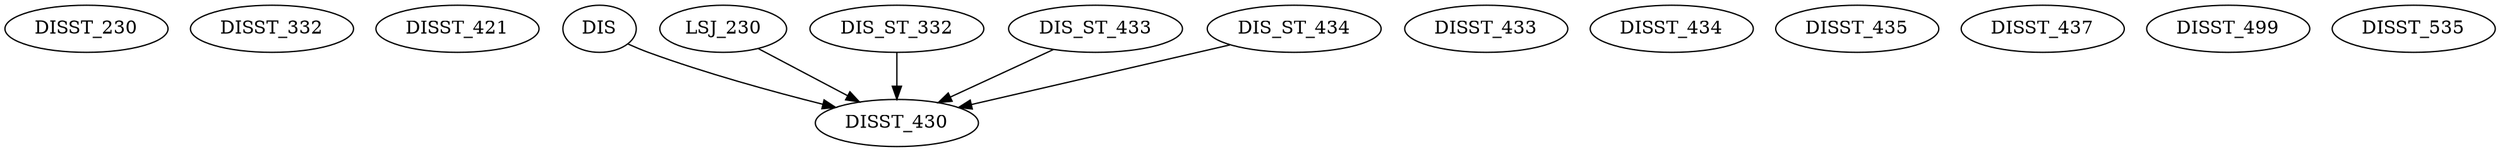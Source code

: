 digraph G {
    DISST_230;
    DISST_332;
    DISST_421;
    edge [color=black];
    DIS -> DISST_430;
    LSJ_230 -> DISST_430;
    DIS_ST_332 -> DISST_430;
    DIS_ST_433 -> DISST_430;
    DIS_ST_434 -> DISST_430;
    DISST_433;
    DISST_434;
    DISST_435;
    DISST_437;
    DISST_499;
    DISST_535;
}
